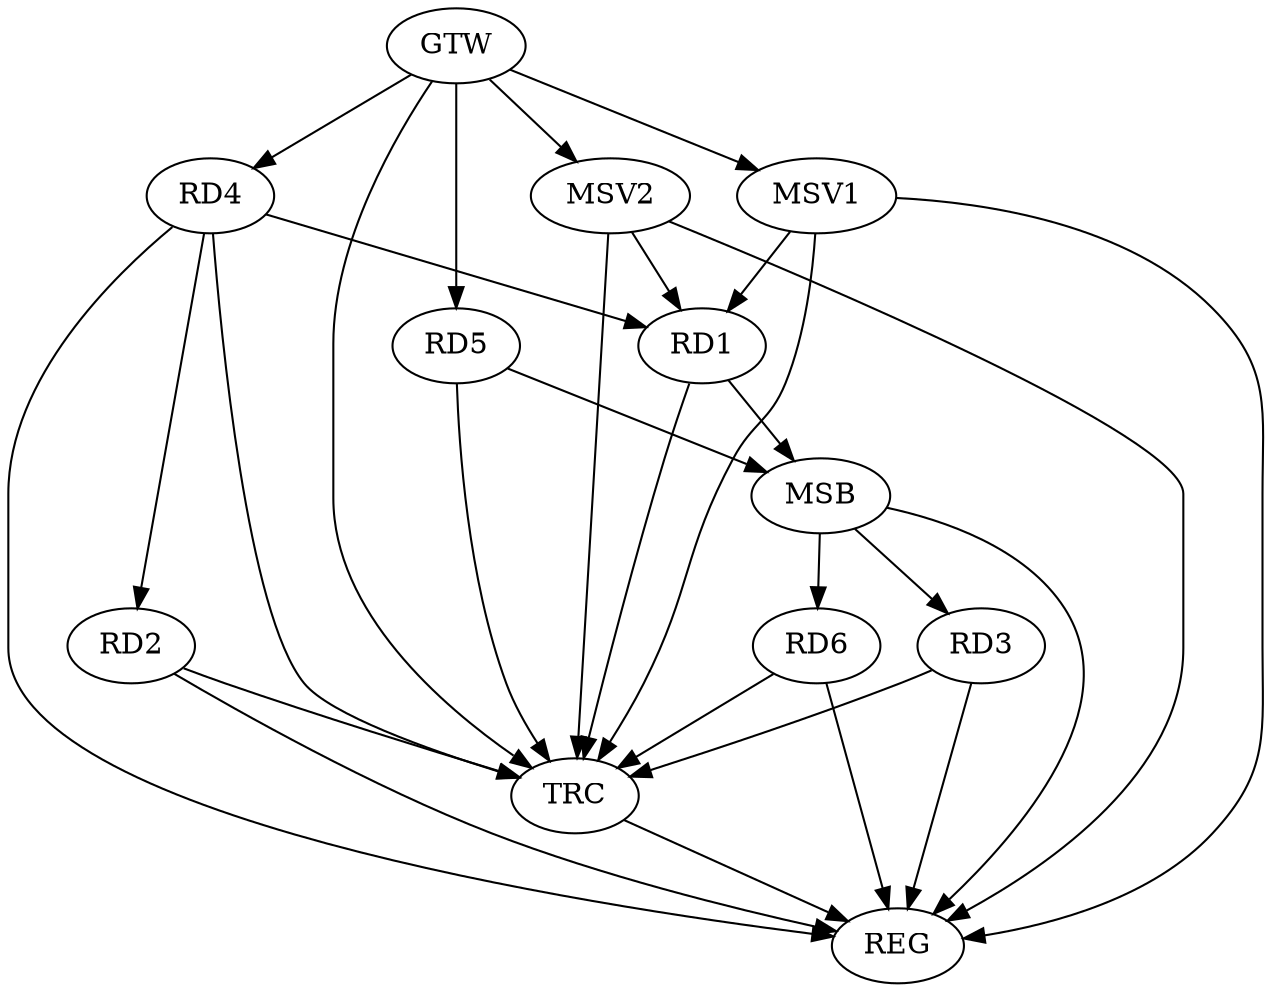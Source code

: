 strict digraph G {
  RD1 [ label="RD1" ];
  RD2 [ label="RD2" ];
  RD3 [ label="RD3" ];
  RD4 [ label="RD4" ];
  RD5 [ label="RD5" ];
  RD6 [ label="RD6" ];
  GTW [ label="GTW" ];
  REG [ label="REG" ];
  MSB [ label="MSB" ];
  TRC [ label="TRC" ];
  MSV1 [ label="MSV1" ];
  MSV2 [ label="MSV2" ];
  RD4 -> RD1;
  RD4 -> RD2;
  GTW -> RD4;
  GTW -> RD5;
  RD2 -> REG;
  RD3 -> REG;
  RD4 -> REG;
  RD6 -> REG;
  RD1 -> MSB;
  MSB -> RD3;
  MSB -> RD6;
  MSB -> REG;
  RD5 -> MSB;
  RD1 -> TRC;
  RD2 -> TRC;
  RD3 -> TRC;
  RD4 -> TRC;
  RD5 -> TRC;
  RD6 -> TRC;
  GTW -> TRC;
  TRC -> REG;
  MSV1 -> RD1;
  GTW -> MSV1;
  MSV1 -> REG;
  MSV1 -> TRC;
  MSV2 -> RD1;
  GTW -> MSV2;
  MSV2 -> REG;
  MSV2 -> TRC;
}
